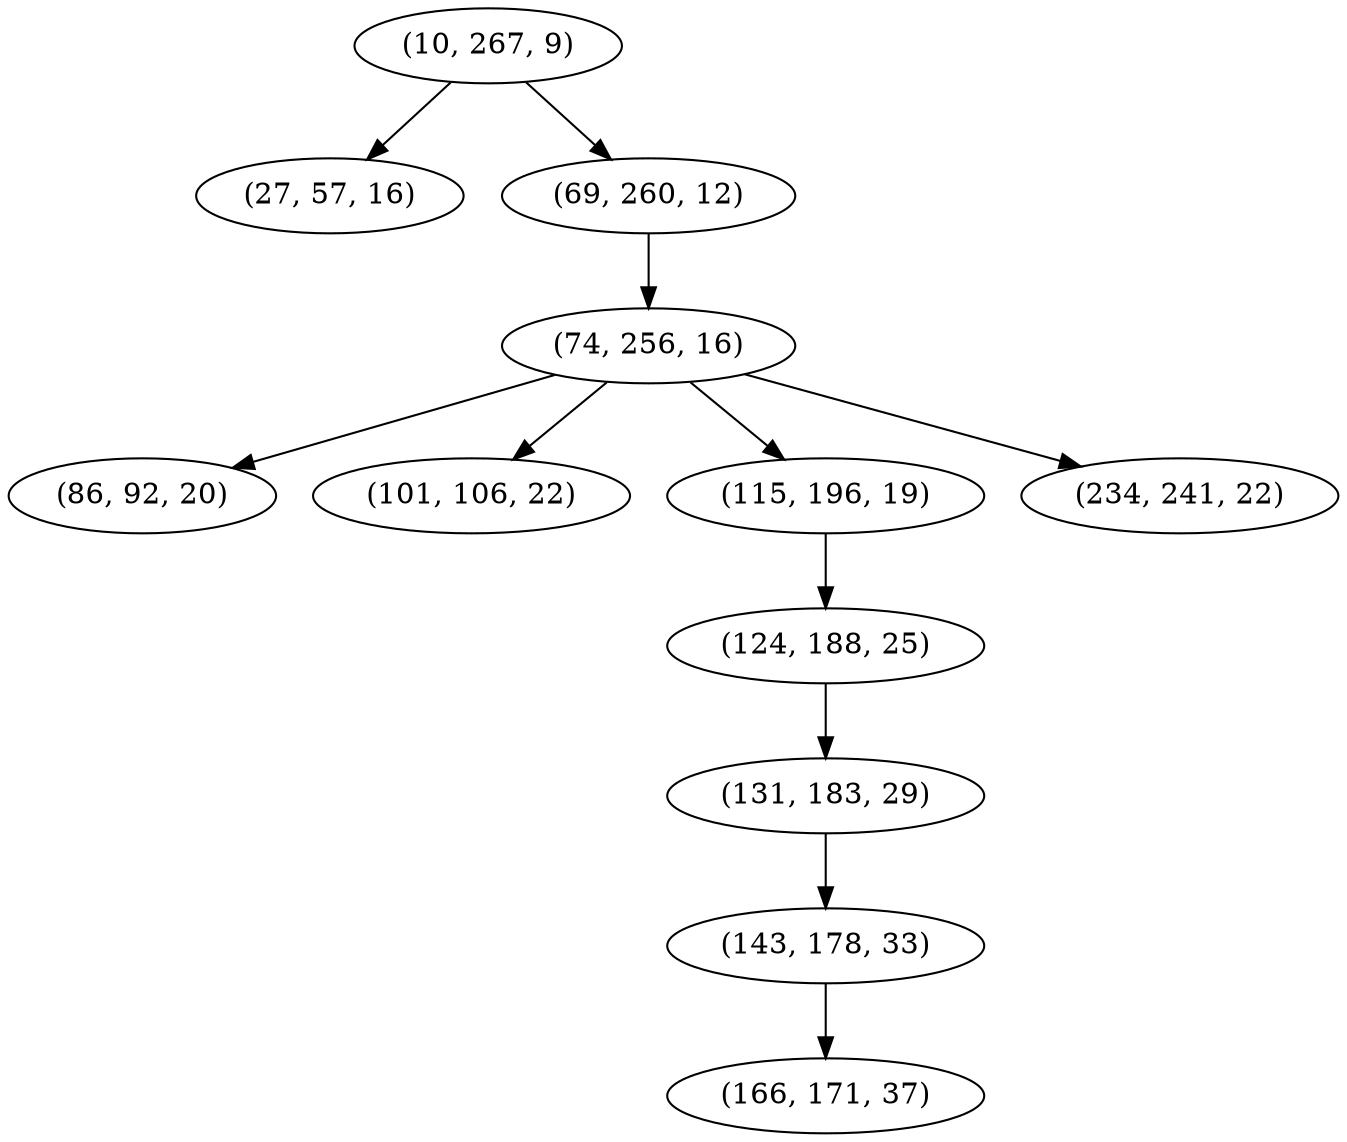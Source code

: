 digraph tree {
    "(10, 267, 9)";
    "(27, 57, 16)";
    "(69, 260, 12)";
    "(74, 256, 16)";
    "(86, 92, 20)";
    "(101, 106, 22)";
    "(115, 196, 19)";
    "(124, 188, 25)";
    "(131, 183, 29)";
    "(143, 178, 33)";
    "(166, 171, 37)";
    "(234, 241, 22)";
    "(10, 267, 9)" -> "(27, 57, 16)";
    "(10, 267, 9)" -> "(69, 260, 12)";
    "(69, 260, 12)" -> "(74, 256, 16)";
    "(74, 256, 16)" -> "(86, 92, 20)";
    "(74, 256, 16)" -> "(101, 106, 22)";
    "(74, 256, 16)" -> "(115, 196, 19)";
    "(74, 256, 16)" -> "(234, 241, 22)";
    "(115, 196, 19)" -> "(124, 188, 25)";
    "(124, 188, 25)" -> "(131, 183, 29)";
    "(131, 183, 29)" -> "(143, 178, 33)";
    "(143, 178, 33)" -> "(166, 171, 37)";
}
